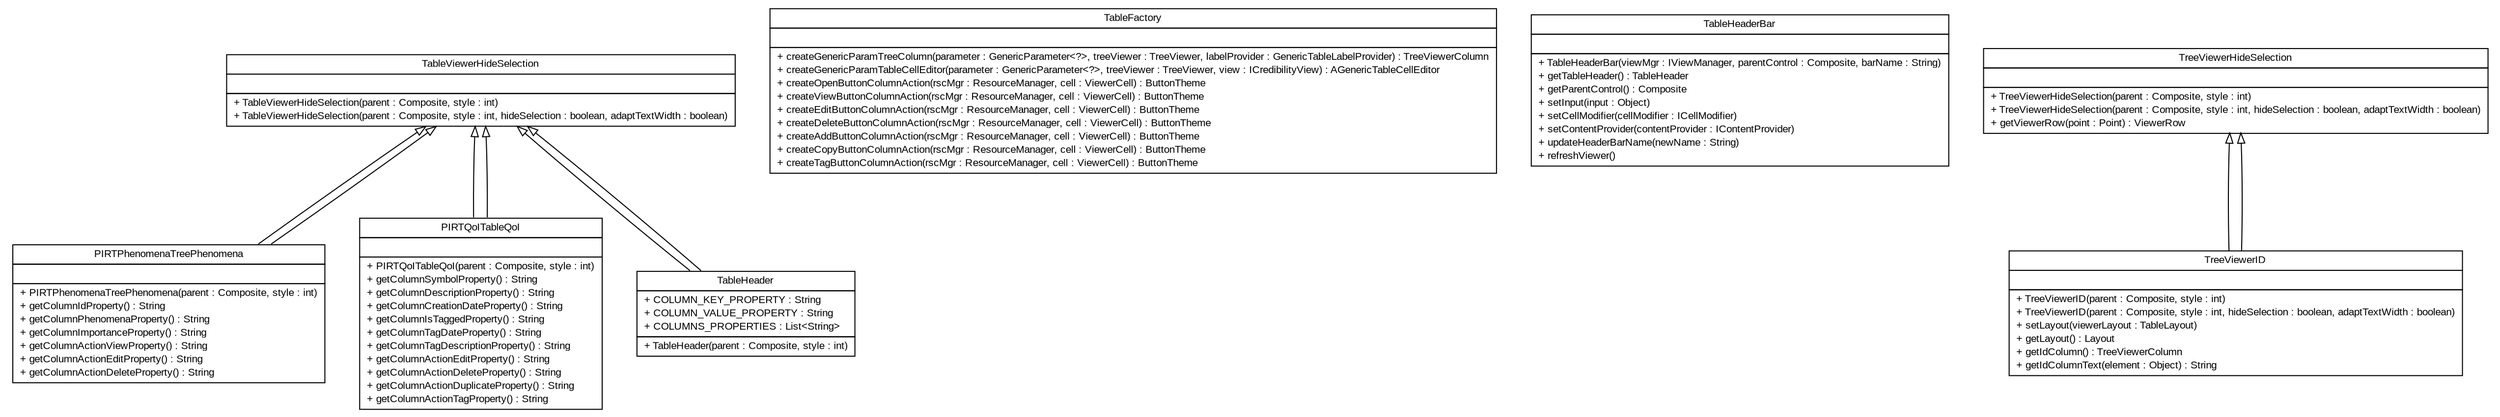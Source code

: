 #!/usr/local/bin/dot
#
# Class diagram 
# Generated by UMLGraph version R5_6-24-gf6e263 (http://www.umlgraph.org/)
#

digraph G {
	edge [fontname="arial",fontsize=10,labelfontname="arial",labelfontsize=10];
	node [fontname="arial",fontsize=10,shape=plaintext];
	nodesep=0.25;
	ranksep=0.5;
	// gov.sandia.cf.parts.viewer.PIRTPhenomenaTreePhenomena
	c32068 [label=<<table title="gov.sandia.cf.parts.viewer.PIRTPhenomenaTreePhenomena" border="0" cellborder="1" cellspacing="0" cellpadding="2" port="p" href="./PIRTPhenomenaTreePhenomena.html">
		<tr><td><table border="0" cellspacing="0" cellpadding="1">
<tr><td align="center" balign="center"> PIRTPhenomenaTreePhenomena </td></tr>
		</table></td></tr>
		<tr><td><table border="0" cellspacing="0" cellpadding="1">
<tr><td align="left" balign="left">  </td></tr>
		</table></td></tr>
		<tr><td><table border="0" cellspacing="0" cellpadding="1">
<tr><td align="left" balign="left"> + PIRTPhenomenaTreePhenomena(parent : Composite, style : int) </td></tr>
<tr><td align="left" balign="left"> + getColumnIdProperty() : String </td></tr>
<tr><td align="left" balign="left"> + getColumnPhenomenaProperty() : String </td></tr>
<tr><td align="left" balign="left"> + getColumnImportanceProperty() : String </td></tr>
<tr><td align="left" balign="left"> + getColumnActionViewProperty() : String </td></tr>
<tr><td align="left" balign="left"> + getColumnActionEditProperty() : String </td></tr>
<tr><td align="left" balign="left"> + getColumnActionDeleteProperty() : String </td></tr>
		</table></td></tr>
		</table>>, URL="./PIRTPhenomenaTreePhenomena.html", fontname="arial", fontcolor="black", fontsize=10.0];
	// gov.sandia.cf.parts.viewer.PIRTQoITableQoI
	c32069 [label=<<table title="gov.sandia.cf.parts.viewer.PIRTQoITableQoI" border="0" cellborder="1" cellspacing="0" cellpadding="2" port="p" href="./PIRTQoITableQoI.html">
		<tr><td><table border="0" cellspacing="0" cellpadding="1">
<tr><td align="center" balign="center"> PIRTQoITableQoI </td></tr>
		</table></td></tr>
		<tr><td><table border="0" cellspacing="0" cellpadding="1">
<tr><td align="left" balign="left">  </td></tr>
		</table></td></tr>
		<tr><td><table border="0" cellspacing="0" cellpadding="1">
<tr><td align="left" balign="left"> + PIRTQoITableQoI(parent : Composite, style : int) </td></tr>
<tr><td align="left" balign="left"> + getColumnSymbolProperty() : String </td></tr>
<tr><td align="left" balign="left"> + getColumnDescriptionProperty() : String </td></tr>
<tr><td align="left" balign="left"> + getColumnCreationDateProperty() : String </td></tr>
<tr><td align="left" balign="left"> + getColumnIsTaggedProperty() : String </td></tr>
<tr><td align="left" balign="left"> + getColumnTagDateProperty() : String </td></tr>
<tr><td align="left" balign="left"> + getColumnTagDescriptionProperty() : String </td></tr>
<tr><td align="left" balign="left"> + getColumnActionEditProperty() : String </td></tr>
<tr><td align="left" balign="left"> + getColumnActionDeleteProperty() : String </td></tr>
<tr><td align="left" balign="left"> + getColumnActionDuplicateProperty() : String </td></tr>
<tr><td align="left" balign="left"> + getColumnActionTagProperty() : String </td></tr>
		</table></td></tr>
		</table>>, URL="./PIRTQoITableQoI.html", fontname="arial", fontcolor="black", fontsize=10.0];
	// gov.sandia.cf.parts.viewer.TableFactory
	c32070 [label=<<table title="gov.sandia.cf.parts.viewer.TableFactory" border="0" cellborder="1" cellspacing="0" cellpadding="2" port="p" href="./TableFactory.html">
		<tr><td><table border="0" cellspacing="0" cellpadding="1">
<tr><td align="center" balign="center"> TableFactory </td></tr>
		</table></td></tr>
		<tr><td><table border="0" cellspacing="0" cellpadding="1">
<tr><td align="left" balign="left">  </td></tr>
		</table></td></tr>
		<tr><td><table border="0" cellspacing="0" cellpadding="1">
<tr><td align="left" balign="left"> + createGenericParamTreeColumn(parameter : GenericParameter&lt;?&gt;, treeViewer : TreeViewer, labelProvider : GenericTableLabelProvider) : TreeViewerColumn </td></tr>
<tr><td align="left" balign="left"> + createGenericParamTableCellEditor(parameter : GenericParameter&lt;?&gt;, treeViewer : TreeViewer, view : ICredibilityView) : AGenericTableCellEditor </td></tr>
<tr><td align="left" balign="left"> + createOpenButtonColumnAction(rscMgr : ResourceManager, cell : ViewerCell) : ButtonTheme </td></tr>
<tr><td align="left" balign="left"> + createViewButtonColumnAction(rscMgr : ResourceManager, cell : ViewerCell) : ButtonTheme </td></tr>
<tr><td align="left" balign="left"> + createEditButtonColumnAction(rscMgr : ResourceManager, cell : ViewerCell) : ButtonTheme </td></tr>
<tr><td align="left" balign="left"> + createDeleteButtonColumnAction(rscMgr : ResourceManager, cell : ViewerCell) : ButtonTheme </td></tr>
<tr><td align="left" balign="left"> + createAddButtonColumnAction(rscMgr : ResourceManager, cell : ViewerCell) : ButtonTheme </td></tr>
<tr><td align="left" balign="left"> + createCopyButtonColumnAction(rscMgr : ResourceManager, cell : ViewerCell) : ButtonTheme </td></tr>
<tr><td align="left" balign="left"> + createTagButtonColumnAction(rscMgr : ResourceManager, cell : ViewerCell) : ButtonTheme </td></tr>
		</table></td></tr>
		</table>>, URL="./TableFactory.html", fontname="arial", fontcolor="black", fontsize=10.0];
	// gov.sandia.cf.parts.viewer.TableHeader
	c32071 [label=<<table title="gov.sandia.cf.parts.viewer.TableHeader" border="0" cellborder="1" cellspacing="0" cellpadding="2" port="p" href="./TableHeader.html">
		<tr><td><table border="0" cellspacing="0" cellpadding="1">
<tr><td align="center" balign="center"> TableHeader </td></tr>
		</table></td></tr>
		<tr><td><table border="0" cellspacing="0" cellpadding="1">
<tr><td align="left" balign="left"> + COLUMN_KEY_PROPERTY : String </td></tr>
<tr><td align="left" balign="left"> + COLUMN_VALUE_PROPERTY : String </td></tr>
<tr><td align="left" balign="left"> + COLUMNS_PROPERTIES : List&lt;String&gt; </td></tr>
		</table></td></tr>
		<tr><td><table border="0" cellspacing="0" cellpadding="1">
<tr><td align="left" balign="left"> + TableHeader(parent : Composite, style : int) </td></tr>
		</table></td></tr>
		</table>>, URL="./TableHeader.html", fontname="arial", fontcolor="black", fontsize=10.0];
	// gov.sandia.cf.parts.viewer.TableHeaderBar
	c32072 [label=<<table title="gov.sandia.cf.parts.viewer.TableHeaderBar" border="0" cellborder="1" cellspacing="0" cellpadding="2" port="p" href="./TableHeaderBar.html">
		<tr><td><table border="0" cellspacing="0" cellpadding="1">
<tr><td align="center" balign="center"> TableHeaderBar </td></tr>
		</table></td></tr>
		<tr><td><table border="0" cellspacing="0" cellpadding="1">
<tr><td align="left" balign="left">  </td></tr>
		</table></td></tr>
		<tr><td><table border="0" cellspacing="0" cellpadding="1">
<tr><td align="left" balign="left"> + TableHeaderBar(viewMgr : IViewManager, parentControl : Composite, barName : String) </td></tr>
<tr><td align="left" balign="left"> + getTableHeader() : TableHeader </td></tr>
<tr><td align="left" balign="left"> + getParentControl() : Composite </td></tr>
<tr><td align="left" balign="left"> + setInput(input : Object) </td></tr>
<tr><td align="left" balign="left"> + setCellModifier(cellModifier : ICellModifier) </td></tr>
<tr><td align="left" balign="left"> + setContentProvider(contentProvider : IContentProvider) </td></tr>
<tr><td align="left" balign="left"> + updateHeaderBarName(newName : String) </td></tr>
<tr><td align="left" balign="left"> + refreshViewer() </td></tr>
		</table></td></tr>
		</table>>, URL="./TableHeaderBar.html", fontname="arial", fontcolor="black", fontsize=10.0];
	// gov.sandia.cf.parts.viewer.TableViewerHideSelection
	c32073 [label=<<table title="gov.sandia.cf.parts.viewer.TableViewerHideSelection" border="0" cellborder="1" cellspacing="0" cellpadding="2" port="p" href="./TableViewerHideSelection.html">
		<tr><td><table border="0" cellspacing="0" cellpadding="1">
<tr><td align="center" balign="center"> TableViewerHideSelection </td></tr>
		</table></td></tr>
		<tr><td><table border="0" cellspacing="0" cellpadding="1">
<tr><td align="left" balign="left">  </td></tr>
		</table></td></tr>
		<tr><td><table border="0" cellspacing="0" cellpadding="1">
<tr><td align="left" balign="left"> + TableViewerHideSelection(parent : Composite, style : int) </td></tr>
<tr><td align="left" balign="left"> + TableViewerHideSelection(parent : Composite, style : int, hideSelection : boolean, adaptTextWidth : boolean) </td></tr>
		</table></td></tr>
		</table>>, URL="./TableViewerHideSelection.html", fontname="arial", fontcolor="black", fontsize=10.0];
	// gov.sandia.cf.parts.viewer.TreeViewerHideSelection
	c32074 [label=<<table title="gov.sandia.cf.parts.viewer.TreeViewerHideSelection" border="0" cellborder="1" cellspacing="0" cellpadding="2" port="p" href="./TreeViewerHideSelection.html">
		<tr><td><table border="0" cellspacing="0" cellpadding="1">
<tr><td align="center" balign="center"> TreeViewerHideSelection </td></tr>
		</table></td></tr>
		<tr><td><table border="0" cellspacing="0" cellpadding="1">
<tr><td align="left" balign="left">  </td></tr>
		</table></td></tr>
		<tr><td><table border="0" cellspacing="0" cellpadding="1">
<tr><td align="left" balign="left"> + TreeViewerHideSelection(parent : Composite, style : int) </td></tr>
<tr><td align="left" balign="left"> + TreeViewerHideSelection(parent : Composite, style : int, hideSelection : boolean, adaptTextWidth : boolean) </td></tr>
<tr><td align="left" balign="left"> + getViewerRow(point : Point) : ViewerRow </td></tr>
		</table></td></tr>
		</table>>, URL="./TreeViewerHideSelection.html", fontname="arial", fontcolor="black", fontsize=10.0];
	// gov.sandia.cf.parts.viewer.TreeViewerID
	c32075 [label=<<table title="gov.sandia.cf.parts.viewer.TreeViewerID" border="0" cellborder="1" cellspacing="0" cellpadding="2" port="p" href="./TreeViewerID.html">
		<tr><td><table border="0" cellspacing="0" cellpadding="1">
<tr><td align="center" balign="center"> TreeViewerID </td></tr>
		</table></td></tr>
		<tr><td><table border="0" cellspacing="0" cellpadding="1">
<tr><td align="left" balign="left">  </td></tr>
		</table></td></tr>
		<tr><td><table border="0" cellspacing="0" cellpadding="1">
<tr><td align="left" balign="left"> + TreeViewerID(parent : Composite, style : int) </td></tr>
<tr><td align="left" balign="left"> + TreeViewerID(parent : Composite, style : int, hideSelection : boolean, adaptTextWidth : boolean) </td></tr>
<tr><td align="left" balign="left"> + setLayout(viewerLayout : TableLayout) </td></tr>
<tr><td align="left" balign="left"> + getLayout() : Layout </td></tr>
<tr><td align="left" balign="left"> + getIdColumn() : TreeViewerColumn </td></tr>
<tr><td align="left" balign="left"> + getIdColumnText(element : Object) : String </td></tr>
		</table></td></tr>
		</table>>, URL="./TreeViewerID.html", fontname="arial", fontcolor="black", fontsize=10.0];
	//gov.sandia.cf.parts.viewer.PIRTPhenomenaTreePhenomena extends gov.sandia.cf.parts.viewer.TableViewerHideSelection
	c32073:p -> c32068:p [dir=back,arrowtail=empty];
	//gov.sandia.cf.parts.viewer.PIRTQoITableQoI extends gov.sandia.cf.parts.viewer.TableViewerHideSelection
	c32073:p -> c32069:p [dir=back,arrowtail=empty];
	//gov.sandia.cf.parts.viewer.TableHeader extends gov.sandia.cf.parts.viewer.TableViewerHideSelection
	c32073:p -> c32071:p [dir=back,arrowtail=empty];
	//gov.sandia.cf.parts.viewer.TreeViewerID extends gov.sandia.cf.parts.viewer.TreeViewerHideSelection
	c32074:p -> c32075:p [dir=back,arrowtail=empty];
	//gov.sandia.cf.parts.viewer.TreeViewerID extends gov.sandia.cf.parts.viewer.TreeViewerHideSelection
	c32074:p -> c32075:p [dir=back,arrowtail=empty];
	//gov.sandia.cf.parts.viewer.TableHeader extends gov.sandia.cf.parts.viewer.TableViewerHideSelection
	c32073:p -> c32071:p [dir=back,arrowtail=empty];
	//gov.sandia.cf.parts.viewer.PIRTQoITableQoI extends gov.sandia.cf.parts.viewer.TableViewerHideSelection
	c32073:p -> c32069:p [dir=back,arrowtail=empty];
	//gov.sandia.cf.parts.viewer.PIRTPhenomenaTreePhenomena extends gov.sandia.cf.parts.viewer.TableViewerHideSelection
	c32073:p -> c32068:p [dir=back,arrowtail=empty];
}

